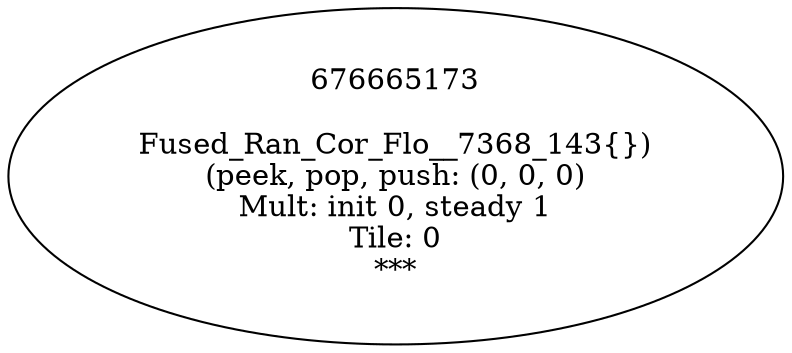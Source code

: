 digraph Flattend {
size = "8, 10.5";
676665173 [ label="676665173\n\nFused_Ran_Cor_Flo__7368_143{})\n(peek, pop, push: (0, 0, 0)\nMult: init 0, steady 1\nTile: 0\n *** " ];
}
